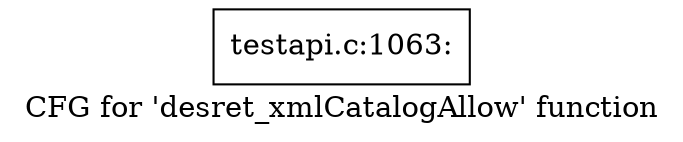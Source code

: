 digraph "CFG for 'desret_xmlCatalogAllow' function" {
	label="CFG for 'desret_xmlCatalogAllow' function";

	Node0x40ce760 [shape=record,label="{testapi.c:1063:}"];
}
